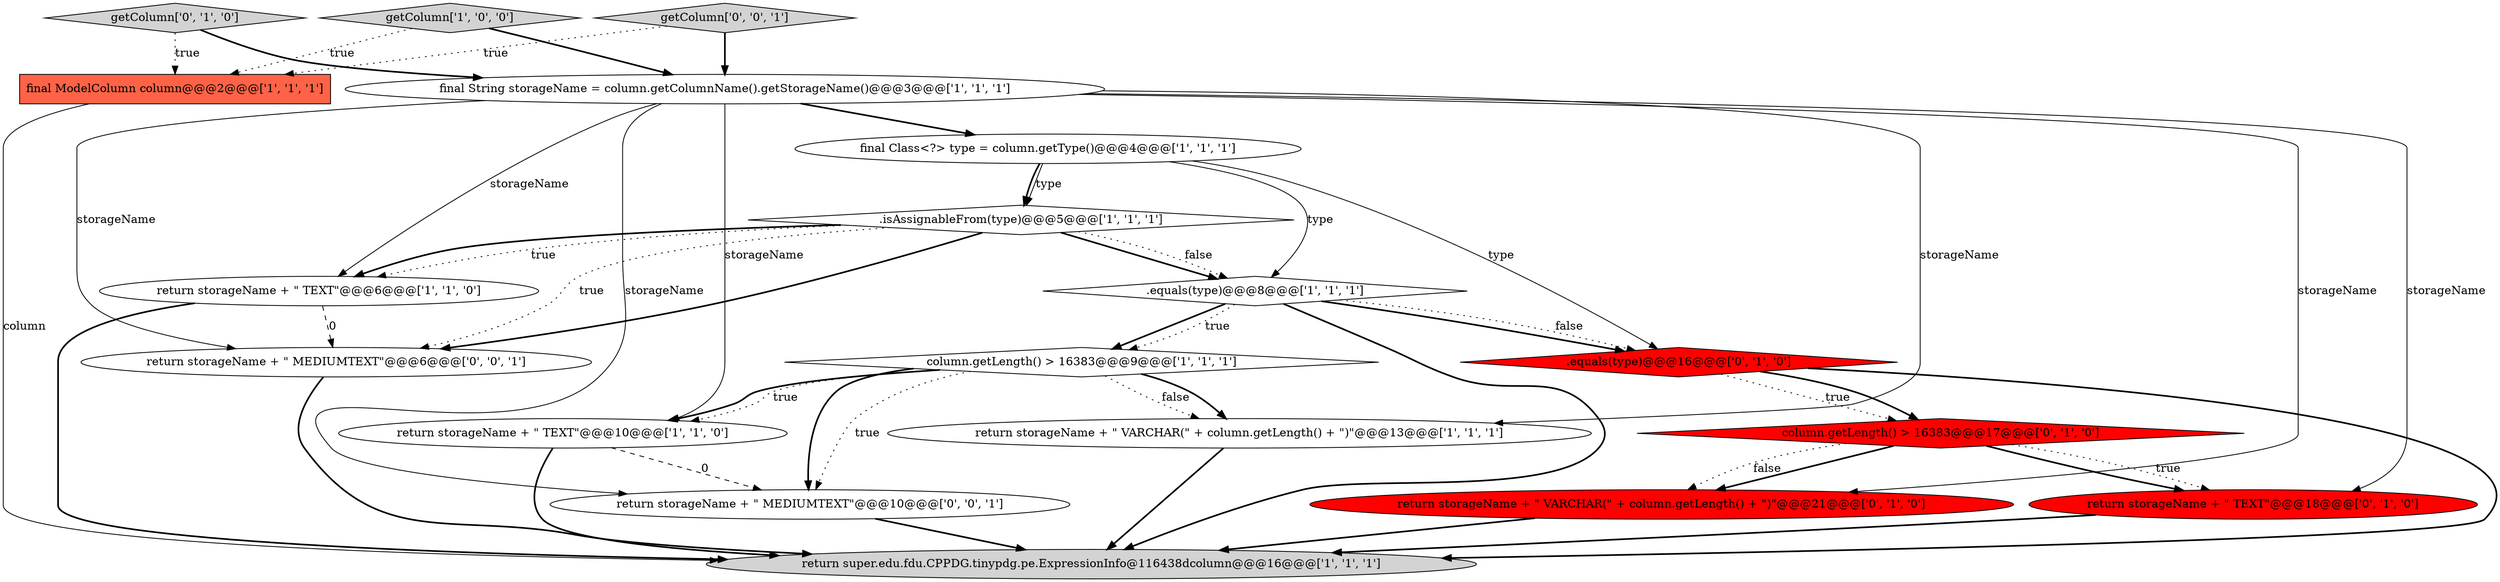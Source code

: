 digraph {
15 [style = filled, label = "return storageName + \" VARCHAR(\" + column.getLength() + \")\"@@@21@@@['0', '1', '0']", fillcolor = red, shape = ellipse image = "AAA1AAABBB2BBB"];
5 [style = filled, label = "return storageName + \" TEXT\"@@@6@@@['1', '1', '0']", fillcolor = white, shape = ellipse image = "AAA0AAABBB1BBB"];
11 [style = filled, label = "getColumn['0', '1', '0']", fillcolor = lightgray, shape = diamond image = "AAA0AAABBB2BBB"];
17 [style = filled, label = "getColumn['0', '0', '1']", fillcolor = lightgray, shape = diamond image = "AAA0AAABBB3BBB"];
6 [style = filled, label = "return storageName + \" TEXT\"@@@10@@@['1', '1', '0']", fillcolor = white, shape = ellipse image = "AAA0AAABBB1BBB"];
1 [style = filled, label = ".equals(type)@@@8@@@['1', '1', '1']", fillcolor = white, shape = diamond image = "AAA0AAABBB1BBB"];
16 [style = filled, label = "return storageName + \" MEDIUMTEXT\"@@@6@@@['0', '0', '1']", fillcolor = white, shape = ellipse image = "AAA0AAABBB3BBB"];
7 [style = filled, label = "final Class<?> type = column.getType()@@@4@@@['1', '1', '1']", fillcolor = white, shape = ellipse image = "AAA0AAABBB1BBB"];
8 [style = filled, label = "column.getLength() > 16383@@@9@@@['1', '1', '1']", fillcolor = white, shape = diamond image = "AAA0AAABBB1BBB"];
12 [style = filled, label = "return storageName + \" TEXT\"@@@18@@@['0', '1', '0']", fillcolor = red, shape = ellipse image = "AAA1AAABBB2BBB"];
14 [style = filled, label = "column.getLength() > 16383@@@17@@@['0', '1', '0']", fillcolor = red, shape = diamond image = "AAA1AAABBB2BBB"];
0 [style = filled, label = "final String storageName = column.getColumnName().getStorageName()@@@3@@@['1', '1', '1']", fillcolor = white, shape = ellipse image = "AAA0AAABBB1BBB"];
10 [style = filled, label = "return super.edu.fdu.CPPDG.tinypdg.pe.ExpressionInfo@116438dcolumn@@@16@@@['1', '1', '1']", fillcolor = lightgray, shape = ellipse image = "AAA0AAABBB1BBB"];
18 [style = filled, label = "return storageName + \" MEDIUMTEXT\"@@@10@@@['0', '0', '1']", fillcolor = white, shape = ellipse image = "AAA0AAABBB3BBB"];
13 [style = filled, label = ".equals(type)@@@16@@@['0', '1', '0']", fillcolor = red, shape = diamond image = "AAA1AAABBB2BBB"];
4 [style = filled, label = ".isAssignableFrom(type)@@@5@@@['1', '1', '1']", fillcolor = white, shape = diamond image = "AAA0AAABBB1BBB"];
9 [style = filled, label = "getColumn['1', '0', '0']", fillcolor = lightgray, shape = diamond image = "AAA0AAABBB1BBB"];
3 [style = filled, label = "final ModelColumn column@@@2@@@['1', '1', '1']", fillcolor = tomato, shape = box image = "AAA0AAABBB1BBB"];
2 [style = filled, label = "return storageName + \" VARCHAR(\" + column.getLength() + \")\"@@@13@@@['1', '1', '1']", fillcolor = white, shape = ellipse image = "AAA0AAABBB1BBB"];
13->10 [style = bold, label=""];
5->10 [style = bold, label=""];
4->5 [style = dotted, label="true"];
15->10 [style = bold, label=""];
7->1 [style = solid, label="type"];
1->8 [style = bold, label=""];
9->0 [style = bold, label=""];
14->12 [style = dotted, label="true"];
16->10 [style = bold, label=""];
8->18 [style = bold, label=""];
8->6 [style = bold, label=""];
7->4 [style = bold, label=""];
2->10 [style = bold, label=""];
1->13 [style = bold, label=""];
17->3 [style = dotted, label="true"];
8->2 [style = dotted, label="false"];
0->7 [style = bold, label=""];
6->18 [style = dashed, label="0"];
5->16 [style = dashed, label="0"];
3->10 [style = solid, label="column"];
12->10 [style = bold, label=""];
11->0 [style = bold, label=""];
17->0 [style = bold, label=""];
8->6 [style = dotted, label="true"];
18->10 [style = bold, label=""];
8->2 [style = bold, label=""];
0->12 [style = solid, label="storageName"];
7->4 [style = solid, label="type"];
6->10 [style = bold, label=""];
0->15 [style = solid, label="storageName"];
14->12 [style = bold, label=""];
0->6 [style = solid, label="storageName"];
0->5 [style = solid, label="storageName"];
1->8 [style = dotted, label="true"];
0->16 [style = solid, label="storageName"];
8->18 [style = dotted, label="true"];
14->15 [style = bold, label=""];
4->1 [style = bold, label=""];
4->1 [style = dotted, label="false"];
4->16 [style = dotted, label="true"];
9->3 [style = dotted, label="true"];
13->14 [style = dotted, label="true"];
0->2 [style = solid, label="storageName"];
1->10 [style = bold, label=""];
1->13 [style = dotted, label="false"];
4->5 [style = bold, label=""];
13->14 [style = bold, label=""];
11->3 [style = dotted, label="true"];
0->18 [style = solid, label="storageName"];
4->16 [style = bold, label=""];
14->15 [style = dotted, label="false"];
7->13 [style = solid, label="type"];
}
